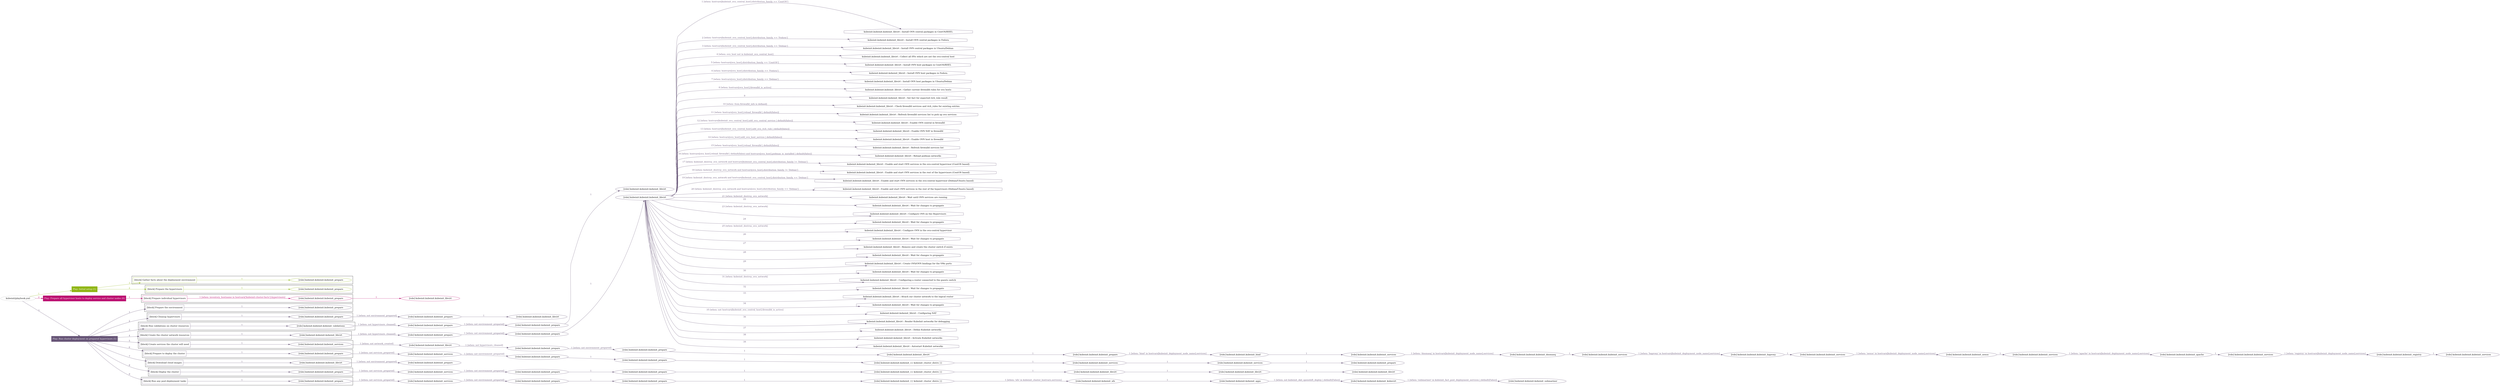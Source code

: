 digraph {
	graph [concentrate=true ordering=in rankdir=LR ratio=fill]
	edge [esep=5 sep=10]
	"kubeinit/playbook.yml" [id=root_node style=dotted]
	play_c2ce90dd [label="Play: Initial setup (1)" color="#90b616" fontcolor="#ffffff" id=play_c2ce90dd shape=box style=filled tooltip=localhost]
	"kubeinit/playbook.yml" -> play_c2ce90dd [label="1 " color="#90b616" fontcolor="#90b616" id=edge_434db3f8 labeltooltip="1 " tooltip="1 "]
	subgraph "kubeinit.kubeinit.kubeinit_prepare" {
		role_2d7d5cd6 [label="[role] kubeinit.kubeinit.kubeinit_prepare" color="#90b616" id=role_2d7d5cd6 tooltip="kubeinit.kubeinit.kubeinit_prepare"]
	}
	subgraph "kubeinit.kubeinit.kubeinit_prepare" {
		role_94e51730 [label="[role] kubeinit.kubeinit.kubeinit_prepare" color="#90b616" id=role_94e51730 tooltip="kubeinit.kubeinit.kubeinit_prepare"]
	}
	subgraph "Play: Initial setup (1)" {
		play_c2ce90dd -> block_8407b455 [label=1 color="#90b616" fontcolor="#90b616" id=edge_303d0f4b labeltooltip=1 tooltip=1]
		subgraph cluster_block_8407b455 {
			block_8407b455 [label="[block] Gather facts about the deployment environment" color="#90b616" id=block_8407b455 labeltooltip="Gather facts about the deployment environment" shape=box tooltip="Gather facts about the deployment environment"]
			block_8407b455 -> role_2d7d5cd6 [label="1 " color="#90b616" fontcolor="#90b616" id=edge_0b965e28 labeltooltip="1 " tooltip="1 "]
		}
		play_c2ce90dd -> block_674baf7f [label=2 color="#90b616" fontcolor="#90b616" id=edge_01f13fe2 labeltooltip=2 tooltip=2]
		subgraph cluster_block_674baf7f {
			block_674baf7f [label="[block] Prepare the hypervisors" color="#90b616" id=block_674baf7f labeltooltip="Prepare the hypervisors" shape=box tooltip="Prepare the hypervisors"]
			block_674baf7f -> role_94e51730 [label="1 " color="#90b616" fontcolor="#90b616" id=edge_5b956d2e labeltooltip="1 " tooltip="1 "]
		}
	}
	play_9c2a951c [label="Play: Prepare all hypervisor hosts to deploy service and cluster nodes (0)" color="#bc1071" fontcolor="#ffffff" id=play_9c2a951c shape=box style=filled tooltip="Play: Prepare all hypervisor hosts to deploy service and cluster nodes (0)"]
	"kubeinit/playbook.yml" -> play_9c2a951c [label="2 " color="#bc1071" fontcolor="#bc1071" id=edge_dd438a1d labeltooltip="2 " tooltip="2 "]
	subgraph "kubeinit.kubeinit.kubeinit_libvirt" {
		role_6135e128 [label="[role] kubeinit.kubeinit.kubeinit_libvirt" color="#bc1071" id=role_6135e128 tooltip="kubeinit.kubeinit.kubeinit_libvirt"]
	}
	subgraph "kubeinit.kubeinit.kubeinit_prepare" {
		role_42281036 [label="[role] kubeinit.kubeinit.kubeinit_prepare" color="#bc1071" id=role_42281036 tooltip="kubeinit.kubeinit.kubeinit_prepare"]
		role_42281036 -> role_6135e128 [label="1 " color="#bc1071" fontcolor="#bc1071" id=edge_61b5796d labeltooltip="1 " tooltip="1 "]
	}
	subgraph "Play: Prepare all hypervisor hosts to deploy service and cluster nodes (0)" {
		play_9c2a951c -> block_76886fe3 [label=1 color="#bc1071" fontcolor="#bc1071" id=edge_a81482c4 labeltooltip=1 tooltip=1]
		subgraph cluster_block_76886fe3 {
			block_76886fe3 [label="[block] Prepare individual hypervisors" color="#bc1071" id=block_76886fe3 labeltooltip="Prepare individual hypervisors" shape=box tooltip="Prepare individual hypervisors"]
			block_76886fe3 -> role_42281036 [label="1 [when: inventory_hostname in hostvars['kubeinit-cluster-facts'].hypervisors]" color="#bc1071" fontcolor="#bc1071" id=edge_709c22d6 labeltooltip="1 [when: inventory_hostname in hostvars['kubeinit-cluster-facts'].hypervisors]" tooltip="1 [when: inventory_hostname in hostvars['kubeinit-cluster-facts'].hypervisors]"]
		}
	}
	play_be26452b [label="Play: Run cluster deployment on prepared hypervisors (1)" color="#675577" fontcolor="#ffffff" id=play_be26452b shape=box style=filled tooltip=localhost]
	"kubeinit/playbook.yml" -> play_be26452b [label="3 " color="#675577" fontcolor="#675577" id=edge_0b35d5ff labeltooltip="3 " tooltip="3 "]
	subgraph "kubeinit.kubeinit.kubeinit_prepare" {
		role_3bcb1cc1 [label="[role] kubeinit.kubeinit.kubeinit_prepare" color="#675577" id=role_3bcb1cc1 tooltip="kubeinit.kubeinit.kubeinit_prepare"]
	}
	subgraph "kubeinit.kubeinit.kubeinit_libvirt" {
		role_170d327b [label="[role] kubeinit.kubeinit.kubeinit_libvirt" color="#675577" id=role_170d327b tooltip="kubeinit.kubeinit.kubeinit_libvirt"]
	}
	subgraph "kubeinit.kubeinit.kubeinit_prepare" {
		role_3c63d887 [label="[role] kubeinit.kubeinit.kubeinit_prepare" color="#675577" id=role_3c63d887 tooltip="kubeinit.kubeinit.kubeinit_prepare"]
		role_3c63d887 -> role_170d327b [label="1 " color="#675577" fontcolor="#675577" id=edge_fb678ba8 labeltooltip="1 " tooltip="1 "]
	}
	subgraph "kubeinit.kubeinit.kubeinit_prepare" {
		role_543e7119 [label="[role] kubeinit.kubeinit.kubeinit_prepare" color="#675577" id=role_543e7119 tooltip="kubeinit.kubeinit.kubeinit_prepare"]
		role_543e7119 -> role_3c63d887 [label="1 [when: not environment_prepared]" color="#675577" fontcolor="#675577" id=edge_f63fdfd6 labeltooltip="1 [when: not environment_prepared]" tooltip="1 [when: not environment_prepared]"]
	}
	subgraph "kubeinit.kubeinit.kubeinit_libvirt" {
		role_2a9d2ca2 [label="[role] kubeinit.kubeinit.kubeinit_libvirt" color="#675577" id=role_2a9d2ca2 tooltip="kubeinit.kubeinit.kubeinit_libvirt"]
	}
	subgraph "kubeinit.kubeinit.kubeinit_prepare" {
		role_1bdcdbe4 [label="[role] kubeinit.kubeinit.kubeinit_prepare" color="#675577" id=role_1bdcdbe4 tooltip="kubeinit.kubeinit.kubeinit_prepare"]
		role_1bdcdbe4 -> role_2a9d2ca2 [label="1 " color="#675577" fontcolor="#675577" id=edge_95a3dba6 labeltooltip="1 " tooltip="1 "]
	}
	subgraph "kubeinit.kubeinit.kubeinit_prepare" {
		role_02ee1a4e [label="[role] kubeinit.kubeinit.kubeinit_prepare" color="#675577" id=role_02ee1a4e tooltip="kubeinit.kubeinit.kubeinit_prepare"]
		role_02ee1a4e -> role_1bdcdbe4 [label="1 [when: not environment_prepared]" color="#675577" fontcolor="#675577" id=edge_b90d7903 labeltooltip="1 [when: not environment_prepared]" tooltip="1 [when: not environment_prepared]"]
	}
	subgraph "kubeinit.kubeinit.kubeinit_validations" {
		role_b15b2e6c [label="[role] kubeinit.kubeinit.kubeinit_validations" color="#675577" id=role_b15b2e6c tooltip="kubeinit.kubeinit.kubeinit_validations"]
		role_b15b2e6c -> role_02ee1a4e [label="1 [when: not hypervisors_cleaned]" color="#675577" fontcolor="#675577" id=edge_e9aed9a8 labeltooltip="1 [when: not hypervisors_cleaned]" tooltip="1 [when: not hypervisors_cleaned]"]
	}
	subgraph "kubeinit.kubeinit.kubeinit_libvirt" {
		role_da0dad6e [label="[role] kubeinit.kubeinit.kubeinit_libvirt" color="#675577" id=role_da0dad6e tooltip="kubeinit.kubeinit.kubeinit_libvirt"]
		task_8148b1ad [label="kubeinit.kubeinit.kubeinit_libvirt : Install OVN central packages in CentOS/RHEL" color="#675577" id=task_8148b1ad shape=octagon tooltip="kubeinit.kubeinit.kubeinit_libvirt : Install OVN central packages in CentOS/RHEL"]
		role_da0dad6e -> task_8148b1ad [label="1 [when: hostvars[kubeinit_ovn_central_host].distribution_family == 'CentOS']" color="#675577" fontcolor="#675577" id=edge_ac79a6a2 labeltooltip="1 [when: hostvars[kubeinit_ovn_central_host].distribution_family == 'CentOS']" tooltip="1 [when: hostvars[kubeinit_ovn_central_host].distribution_family == 'CentOS']"]
		task_351ca4ab [label="kubeinit.kubeinit.kubeinit_libvirt : Install OVN central packages in Fedora" color="#675577" id=task_351ca4ab shape=octagon tooltip="kubeinit.kubeinit.kubeinit_libvirt : Install OVN central packages in Fedora"]
		role_da0dad6e -> task_351ca4ab [label="2 [when: hostvars[kubeinit_ovn_central_host].distribution_family == 'Fedora']" color="#675577" fontcolor="#675577" id=edge_9425dcf4 labeltooltip="2 [when: hostvars[kubeinit_ovn_central_host].distribution_family == 'Fedora']" tooltip="2 [when: hostvars[kubeinit_ovn_central_host].distribution_family == 'Fedora']"]
		task_ac4cd220 [label="kubeinit.kubeinit.kubeinit_libvirt : Install OVN central packages in Ubuntu/Debian" color="#675577" id=task_ac4cd220 shape=octagon tooltip="kubeinit.kubeinit.kubeinit_libvirt : Install OVN central packages in Ubuntu/Debian"]
		role_da0dad6e -> task_ac4cd220 [label="3 [when: hostvars[kubeinit_ovn_central_host].distribution_family == 'Debian']" color="#675577" fontcolor="#675577" id=edge_10d4297e labeltooltip="3 [when: hostvars[kubeinit_ovn_central_host].distribution_family == 'Debian']" tooltip="3 [when: hostvars[kubeinit_ovn_central_host].distribution_family == 'Debian']"]
		task_5cedd407 [label="kubeinit.kubeinit.kubeinit_libvirt : Collect all HVs which are not the ovn-central host" color="#675577" id=task_5cedd407 shape=octagon tooltip="kubeinit.kubeinit.kubeinit_libvirt : Collect all HVs which are not the ovn-central host"]
		role_da0dad6e -> task_5cedd407 [label="4 [when: ovn_host not in kubeinit_ovn_central_host]" color="#675577" fontcolor="#675577" id=edge_030e470f labeltooltip="4 [when: ovn_host not in kubeinit_ovn_central_host]" tooltip="4 [when: ovn_host not in kubeinit_ovn_central_host]"]
		task_d19a7a10 [label="kubeinit.kubeinit.kubeinit_libvirt : Install OVN host packages in CentOS/RHEL" color="#675577" id=task_d19a7a10 shape=octagon tooltip="kubeinit.kubeinit.kubeinit_libvirt : Install OVN host packages in CentOS/RHEL"]
		role_da0dad6e -> task_d19a7a10 [label="5 [when: hostvars[ovn_host].distribution_family == 'CentOS']" color="#675577" fontcolor="#675577" id=edge_2348092f labeltooltip="5 [when: hostvars[ovn_host].distribution_family == 'CentOS']" tooltip="5 [when: hostvars[ovn_host].distribution_family == 'CentOS']"]
		task_57339d9b [label="kubeinit.kubeinit.kubeinit_libvirt : Install OVN host packages in Fedora" color="#675577" id=task_57339d9b shape=octagon tooltip="kubeinit.kubeinit.kubeinit_libvirt : Install OVN host packages in Fedora"]
		role_da0dad6e -> task_57339d9b [label="6 [when: hostvars[ovn_host].distribution_family == 'Fedora']" color="#675577" fontcolor="#675577" id=edge_56b13732 labeltooltip="6 [when: hostvars[ovn_host].distribution_family == 'Fedora']" tooltip="6 [when: hostvars[ovn_host].distribution_family == 'Fedora']"]
		task_9c6b4af3 [label="kubeinit.kubeinit.kubeinit_libvirt : Install OVN host packages in Ubuntu/Debian" color="#675577" id=task_9c6b4af3 shape=octagon tooltip="kubeinit.kubeinit.kubeinit_libvirt : Install OVN host packages in Ubuntu/Debian"]
		role_da0dad6e -> task_9c6b4af3 [label="7 [when: hostvars[ovn_host].distribution_family == 'Debian']" color="#675577" fontcolor="#675577" id=edge_ab67ba22 labeltooltip="7 [when: hostvars[ovn_host].distribution_family == 'Debian']" tooltip="7 [when: hostvars[ovn_host].distribution_family == 'Debian']"]
		task_63ad99a0 [label="kubeinit.kubeinit.kubeinit_libvirt : Gather current firewalld rules for ovn hosts" color="#675577" id=task_63ad99a0 shape=octagon tooltip="kubeinit.kubeinit.kubeinit_libvirt : Gather current firewalld rules for ovn hosts"]
		role_da0dad6e -> task_63ad99a0 [label="8 [when: hostvars[ovn_host].firewalld_is_active]" color="#675577" fontcolor="#675577" id=edge_fcedca6b labeltooltip="8 [when: hostvars[ovn_host].firewalld_is_active]" tooltip="8 [when: hostvars[ovn_host].firewalld_is_active]"]
		task_5392ecd3 [label="kubeinit.kubeinit.kubeinit_libvirt : Set fact for expected rich_rule result" color="#675577" id=task_5392ecd3 shape=octagon tooltip="kubeinit.kubeinit.kubeinit_libvirt : Set fact for expected rich_rule result"]
		role_da0dad6e -> task_5392ecd3 [label="9 " color="#675577" fontcolor="#675577" id=edge_b868c51e labeltooltip="9 " tooltip="9 "]
		task_fdf958f4 [label="kubeinit.kubeinit.kubeinit_libvirt : Check firewalld services and rich_rules for existing entries" color="#675577" id=task_fdf958f4 shape=octagon tooltip="kubeinit.kubeinit.kubeinit_libvirt : Check firewalld services and rich_rules for existing entries"]
		role_da0dad6e -> task_fdf958f4 [label="10 [when: item.firewalld_info is defined]" color="#675577" fontcolor="#675577" id=edge_c4013428 labeltooltip="10 [when: item.firewalld_info is defined]" tooltip="10 [when: item.firewalld_info is defined]"]
		task_d1a1d7fa [label="kubeinit.kubeinit.kubeinit_libvirt : Refresh firewalld services list to pick up ovn services" color="#675577" id=task_d1a1d7fa shape=octagon tooltip="kubeinit.kubeinit.kubeinit_libvirt : Refresh firewalld services list to pick up ovn services"]
		role_da0dad6e -> task_d1a1d7fa [label="11 [when: hostvars[ovn_host].reload_firewalld | default(false)]" color="#675577" fontcolor="#675577" id=edge_23ef0010 labeltooltip="11 [when: hostvars[ovn_host].reload_firewalld | default(false)]" tooltip="11 [when: hostvars[ovn_host].reload_firewalld | default(false)]"]
		task_fb102de3 [label="kubeinit.kubeinit.kubeinit_libvirt : Enable OVN central in firewalld" color="#675577" id=task_fb102de3 shape=octagon tooltip="kubeinit.kubeinit.kubeinit_libvirt : Enable OVN central in firewalld"]
		role_da0dad6e -> task_fb102de3 [label="12 [when: hostvars[kubeinit_ovn_central_host].add_ovn_central_service | default(false)]" color="#675577" fontcolor="#675577" id=edge_88207964 labeltooltip="12 [when: hostvars[kubeinit_ovn_central_host].add_ovn_central_service | default(false)]" tooltip="12 [when: hostvars[kubeinit_ovn_central_host].add_ovn_central_service | default(false)]"]
		task_5fcbbe59 [label="kubeinit.kubeinit.kubeinit_libvirt : Enable OVN NAT in firewalld" color="#675577" id=task_5fcbbe59 shape=octagon tooltip="kubeinit.kubeinit.kubeinit_libvirt : Enable OVN NAT in firewalld"]
		role_da0dad6e -> task_5fcbbe59 [label="13 [when: hostvars[kubeinit_ovn_central_host].add_ovn_rich_rule | default(false)]" color="#675577" fontcolor="#675577" id=edge_430d3650 labeltooltip="13 [when: hostvars[kubeinit_ovn_central_host].add_ovn_rich_rule | default(false)]" tooltip="13 [when: hostvars[kubeinit_ovn_central_host].add_ovn_rich_rule | default(false)]"]
		task_effd308e [label="kubeinit.kubeinit.kubeinit_libvirt : Enable OVN host in firewalld" color="#675577" id=task_effd308e shape=octagon tooltip="kubeinit.kubeinit.kubeinit_libvirt : Enable OVN host in firewalld"]
		role_da0dad6e -> task_effd308e [label="14 [when: hostvars[ovn_host].add_ovn_host_service | default(false)]" color="#675577" fontcolor="#675577" id=edge_ce0112e8 labeltooltip="14 [when: hostvars[ovn_host].add_ovn_host_service | default(false)]" tooltip="14 [when: hostvars[ovn_host].add_ovn_host_service | default(false)]"]
		task_8e00e056 [label="kubeinit.kubeinit.kubeinit_libvirt : Refresh firewalld services list" color="#675577" id=task_8e00e056 shape=octagon tooltip="kubeinit.kubeinit.kubeinit_libvirt : Refresh firewalld services list"]
		role_da0dad6e -> task_8e00e056 [label="15 [when: hostvars[ovn_host].reload_firewalld | default(false)]" color="#675577" fontcolor="#675577" id=edge_1f913823 labeltooltip="15 [when: hostvars[ovn_host].reload_firewalld | default(false)]" tooltip="15 [when: hostvars[ovn_host].reload_firewalld | default(false)]"]
		task_8e7d59f8 [label="kubeinit.kubeinit.kubeinit_libvirt : Reload podman networks" color="#675577" id=task_8e7d59f8 shape=octagon tooltip="kubeinit.kubeinit.kubeinit_libvirt : Reload podman networks"]
		role_da0dad6e -> task_8e7d59f8 [label="16 [when: hostvars[ovn_host].reload_firewalld | default(false) and hostvars[ovn_host].podman_is_installed | default(false)]" color="#675577" fontcolor="#675577" id=edge_1971ab57 labeltooltip="16 [when: hostvars[ovn_host].reload_firewalld | default(false) and hostvars[ovn_host].podman_is_installed | default(false)]" tooltip="16 [when: hostvars[ovn_host].reload_firewalld | default(false) and hostvars[ovn_host].podman_is_installed | default(false)]"]
		task_398a42f3 [label="kubeinit.kubeinit.kubeinit_libvirt : Enable and start OVN services in the ovn-central hypervisor (CentOS based)" color="#675577" id=task_398a42f3 shape=octagon tooltip="kubeinit.kubeinit.kubeinit_libvirt : Enable and start OVN services in the ovn-central hypervisor (CentOS based)"]
		role_da0dad6e -> task_398a42f3 [label="17 [when: kubeinit_destroy_ovn_network and hostvars[kubeinit_ovn_central_host].distribution_family != 'Debian']" color="#675577" fontcolor="#675577" id=edge_3e18759c labeltooltip="17 [when: kubeinit_destroy_ovn_network and hostvars[kubeinit_ovn_central_host].distribution_family != 'Debian']" tooltip="17 [when: kubeinit_destroy_ovn_network and hostvars[kubeinit_ovn_central_host].distribution_family != 'Debian']"]
		task_7846c5d5 [label="kubeinit.kubeinit.kubeinit_libvirt : Enable and start OVN services in the rest of the hypervisors (CentOS based)" color="#675577" id=task_7846c5d5 shape=octagon tooltip="kubeinit.kubeinit.kubeinit_libvirt : Enable and start OVN services in the rest of the hypervisors (CentOS based)"]
		role_da0dad6e -> task_7846c5d5 [label="18 [when: kubeinit_destroy_ovn_network and hostvars[ovn_host].distribution_family != 'Debian']" color="#675577" fontcolor="#675577" id=edge_075fd1f4 labeltooltip="18 [when: kubeinit_destroy_ovn_network and hostvars[ovn_host].distribution_family != 'Debian']" tooltip="18 [when: kubeinit_destroy_ovn_network and hostvars[ovn_host].distribution_family != 'Debian']"]
		task_bc2740d4 [label="kubeinit.kubeinit.kubeinit_libvirt : Enable and start OVN services in the ovn-central hypervisor (Debian/Ubuntu based)" color="#675577" id=task_bc2740d4 shape=octagon tooltip="kubeinit.kubeinit.kubeinit_libvirt : Enable and start OVN services in the ovn-central hypervisor (Debian/Ubuntu based)"]
		role_da0dad6e -> task_bc2740d4 [label="19 [when: kubeinit_destroy_ovn_network and hostvars[kubeinit_ovn_central_host].distribution_family == 'Debian']" color="#675577" fontcolor="#675577" id=edge_b9f9d1d9 labeltooltip="19 [when: kubeinit_destroy_ovn_network and hostvars[kubeinit_ovn_central_host].distribution_family == 'Debian']" tooltip="19 [when: kubeinit_destroy_ovn_network and hostvars[kubeinit_ovn_central_host].distribution_family == 'Debian']"]
		task_1b237a1b [label="kubeinit.kubeinit.kubeinit_libvirt : Enable and start OVN services in the rest of the hypervisors (Debian/Ubuntu based)" color="#675577" id=task_1b237a1b shape=octagon tooltip="kubeinit.kubeinit.kubeinit_libvirt : Enable and start OVN services in the rest of the hypervisors (Debian/Ubuntu based)"]
		role_da0dad6e -> task_1b237a1b [label="20 [when: kubeinit_destroy_ovn_network and hostvars[ovn_host].distribution_family == 'Debian']" color="#675577" fontcolor="#675577" id=edge_bc5da6c3 labeltooltip="20 [when: kubeinit_destroy_ovn_network and hostvars[ovn_host].distribution_family == 'Debian']" tooltip="20 [when: kubeinit_destroy_ovn_network and hostvars[ovn_host].distribution_family == 'Debian']"]
		task_8aee8da5 [label="kubeinit.kubeinit.kubeinit_libvirt : Wait until OVN services are running" color="#675577" id=task_8aee8da5 shape=octagon tooltip="kubeinit.kubeinit.kubeinit_libvirt : Wait until OVN services are running"]
		role_da0dad6e -> task_8aee8da5 [label="21 [when: kubeinit_destroy_ovn_network]" color="#675577" fontcolor="#675577" id=edge_6d373d57 labeltooltip="21 [when: kubeinit_destroy_ovn_network]" tooltip="21 [when: kubeinit_destroy_ovn_network]"]
		task_1de85401 [label="kubeinit.kubeinit.kubeinit_libvirt : Wait for changes to propagate" color="#675577" id=task_1de85401 shape=octagon tooltip="kubeinit.kubeinit.kubeinit_libvirt : Wait for changes to propagate"]
		role_da0dad6e -> task_1de85401 [label="22 " color="#675577" fontcolor="#675577" id=edge_9a1f3e1e labeltooltip="22 " tooltip="22 "]
		task_01c15f2c [label="kubeinit.kubeinit.kubeinit_libvirt : Configure OVS on the Hypervisors" color="#675577" id=task_01c15f2c shape=octagon tooltip="kubeinit.kubeinit.kubeinit_libvirt : Configure OVS on the Hypervisors"]
		role_da0dad6e -> task_01c15f2c [label="23 [when: kubeinit_destroy_ovn_network]" color="#675577" fontcolor="#675577" id=edge_5b67a597 labeltooltip="23 [when: kubeinit_destroy_ovn_network]" tooltip="23 [when: kubeinit_destroy_ovn_network]"]
		task_f2e0ee95 [label="kubeinit.kubeinit.kubeinit_libvirt : Wait for changes to propagate" color="#675577" id=task_f2e0ee95 shape=octagon tooltip="kubeinit.kubeinit.kubeinit_libvirt : Wait for changes to propagate"]
		role_da0dad6e -> task_f2e0ee95 [label="24 " color="#675577" fontcolor="#675577" id=edge_e54a68ce labeltooltip="24 " tooltip="24 "]
		task_7d7d1247 [label="kubeinit.kubeinit.kubeinit_libvirt : Configure OVN in the ovn-central hypervisor" color="#675577" id=task_7d7d1247 shape=octagon tooltip="kubeinit.kubeinit.kubeinit_libvirt : Configure OVN in the ovn-central hypervisor"]
		role_da0dad6e -> task_7d7d1247 [label="25 [when: kubeinit_destroy_ovn_network]" color="#675577" fontcolor="#675577" id=edge_539c1ec3 labeltooltip="25 [when: kubeinit_destroy_ovn_network]" tooltip="25 [when: kubeinit_destroy_ovn_network]"]
		task_c059e98f [label="kubeinit.kubeinit.kubeinit_libvirt : Wait for changes to propagate" color="#675577" id=task_c059e98f shape=octagon tooltip="kubeinit.kubeinit.kubeinit_libvirt : Wait for changes to propagate"]
		role_da0dad6e -> task_c059e98f [label="26 " color="#675577" fontcolor="#675577" id=edge_6fcc3374 labeltooltip="26 " tooltip="26 "]
		task_cd8efd2a [label="kubeinit.kubeinit.kubeinit_libvirt : Remove and create the cluster switch if exists" color="#675577" id=task_cd8efd2a shape=octagon tooltip="kubeinit.kubeinit.kubeinit_libvirt : Remove and create the cluster switch if exists"]
		role_da0dad6e -> task_cd8efd2a [label="27 " color="#675577" fontcolor="#675577" id=edge_f1a912a4 labeltooltip="27 " tooltip="27 "]
		task_bca4870a [label="kubeinit.kubeinit.kubeinit_libvirt : Wait for changes to propagate" color="#675577" id=task_bca4870a shape=octagon tooltip="kubeinit.kubeinit.kubeinit_libvirt : Wait for changes to propagate"]
		role_da0dad6e -> task_bca4870a [label="28 " color="#675577" fontcolor="#675577" id=edge_e3642130 labeltooltip="28 " tooltip="28 "]
		task_b78d202d [label="kubeinit.kubeinit.kubeinit_libvirt : Create OVS/OVN bindings for the VMs ports" color="#675577" id=task_b78d202d shape=octagon tooltip="kubeinit.kubeinit.kubeinit_libvirt : Create OVS/OVN bindings for the VMs ports"]
		role_da0dad6e -> task_b78d202d [label="29 " color="#675577" fontcolor="#675577" id=edge_f02d7c44 labeltooltip="29 " tooltip="29 "]
		task_606c8aee [label="kubeinit.kubeinit.kubeinit_libvirt : Wait for changes to propagate" color="#675577" id=task_606c8aee shape=octagon tooltip="kubeinit.kubeinit.kubeinit_libvirt : Wait for changes to propagate"]
		role_da0dad6e -> task_606c8aee [label="30 " color="#675577" fontcolor="#675577" id=edge_400506ef labeltooltip="30 " tooltip="30 "]
		task_2b7e2bb3 [label="kubeinit.kubeinit.kubeinit_libvirt : Configuring a router connected to the guests switch" color="#675577" id=task_2b7e2bb3 shape=octagon tooltip="kubeinit.kubeinit.kubeinit_libvirt : Configuring a router connected to the guests switch"]
		role_da0dad6e -> task_2b7e2bb3 [label="31 [when: kubeinit_destroy_ovn_network]" color="#675577" fontcolor="#675577" id=edge_27ff6070 labeltooltip="31 [when: kubeinit_destroy_ovn_network]" tooltip="31 [when: kubeinit_destroy_ovn_network]"]
		task_e8abdb82 [label="kubeinit.kubeinit.kubeinit_libvirt : Wait for changes to propagate" color="#675577" id=task_e8abdb82 shape=octagon tooltip="kubeinit.kubeinit.kubeinit_libvirt : Wait for changes to propagate"]
		role_da0dad6e -> task_e8abdb82 [label="32 " color="#675577" fontcolor="#675577" id=edge_97b54e32 labeltooltip="32 " tooltip="32 "]
		task_be0e0742 [label="kubeinit.kubeinit.kubeinit_libvirt : Attach our cluster network to the logical router" color="#675577" id=task_be0e0742 shape=octagon tooltip="kubeinit.kubeinit.kubeinit_libvirt : Attach our cluster network to the logical router"]
		role_da0dad6e -> task_be0e0742 [label="33 " color="#675577" fontcolor="#675577" id=edge_f3098361 labeltooltip="33 " tooltip="33 "]
		task_226cbb69 [label="kubeinit.kubeinit.kubeinit_libvirt : Wait for changes to propagate" color="#675577" id=task_226cbb69 shape=octagon tooltip="kubeinit.kubeinit.kubeinit_libvirt : Wait for changes to propagate"]
		role_da0dad6e -> task_226cbb69 [label="34 " color="#675577" fontcolor="#675577" id=edge_9df3cc58 labeltooltip="34 " tooltip="34 "]
		task_260eb4e3 [label="kubeinit.kubeinit.kubeinit_libvirt : Configuring NAT" color="#675577" id=task_260eb4e3 shape=octagon tooltip="kubeinit.kubeinit.kubeinit_libvirt : Configuring NAT"]
		role_da0dad6e -> task_260eb4e3 [label="35 [when: not hostvars[kubeinit_ovn_central_host].firewalld_is_active]" color="#675577" fontcolor="#675577" id=edge_8785d47c labeltooltip="35 [when: not hostvars[kubeinit_ovn_central_host].firewalld_is_active]" tooltip="35 [when: not hostvars[kubeinit_ovn_central_host].firewalld_is_active]"]
		task_a9afa02c [label="kubeinit.kubeinit.kubeinit_libvirt : Render KubeInit networks for debugging" color="#675577" id=task_a9afa02c shape=octagon tooltip="kubeinit.kubeinit.kubeinit_libvirt : Render KubeInit networks for debugging"]
		role_da0dad6e -> task_a9afa02c [label="36 " color="#675577" fontcolor="#675577" id=edge_ca5d3f20 labeltooltip="36 " tooltip="36 "]
		task_dd08cecc [label="kubeinit.kubeinit.kubeinit_libvirt : Define KubeInit networks" color="#675577" id=task_dd08cecc shape=octagon tooltip="kubeinit.kubeinit.kubeinit_libvirt : Define KubeInit networks"]
		role_da0dad6e -> task_dd08cecc [label="37 " color="#675577" fontcolor="#675577" id=edge_085e0ca9 labeltooltip="37 " tooltip="37 "]
		task_24a9020b [label="kubeinit.kubeinit.kubeinit_libvirt : Activate KubeInit networks" color="#675577" id=task_24a9020b shape=octagon tooltip="kubeinit.kubeinit.kubeinit_libvirt : Activate KubeInit networks"]
		role_da0dad6e -> task_24a9020b [label="38 " color="#675577" fontcolor="#675577" id=edge_b313a8a3 labeltooltip="38 " tooltip="38 "]
		task_da0201c6 [label="kubeinit.kubeinit.kubeinit_libvirt : Autostart KubeInit networks" color="#675577" id=task_da0201c6 shape=octagon tooltip="kubeinit.kubeinit.kubeinit_libvirt : Autostart KubeInit networks"]
		role_da0dad6e -> task_da0201c6 [label="39 " color="#675577" fontcolor="#675577" id=edge_ae142d63 labeltooltip="39 " tooltip="39 "]
	}
	subgraph "kubeinit.kubeinit.kubeinit_prepare" {
		role_8a419e43 [label="[role] kubeinit.kubeinit.kubeinit_prepare" color="#675577" id=role_8a419e43 tooltip="kubeinit.kubeinit.kubeinit_prepare"]
		role_8a419e43 -> role_da0dad6e [label="1 " color="#675577" fontcolor="#675577" id=edge_a049aff4 labeltooltip="1 " tooltip="1 "]
	}
	subgraph "kubeinit.kubeinit.kubeinit_prepare" {
		role_fd72587e [label="[role] kubeinit.kubeinit.kubeinit_prepare" color="#675577" id=role_fd72587e tooltip="kubeinit.kubeinit.kubeinit_prepare"]
		role_fd72587e -> role_8a419e43 [label="1 [when: not environment_prepared]" color="#675577" fontcolor="#675577" id=edge_79f09df3 labeltooltip="1 [when: not environment_prepared]" tooltip="1 [when: not environment_prepared]"]
	}
	subgraph "kubeinit.kubeinit.kubeinit_libvirt" {
		role_f14d5599 [label="[role] kubeinit.kubeinit.kubeinit_libvirt" color="#675577" id=role_f14d5599 tooltip="kubeinit.kubeinit.kubeinit_libvirt"]
		role_f14d5599 -> role_fd72587e [label="1 [when: not hypervisors_cleaned]" color="#675577" fontcolor="#675577" id=edge_6e542fcf labeltooltip="1 [when: not hypervisors_cleaned]" tooltip="1 [when: not hypervisors_cleaned]"]
	}
	subgraph "kubeinit.kubeinit.kubeinit_services" {
		role_f2ba5b45 [label="[role] kubeinit.kubeinit.kubeinit_services" color="#675577" id=role_f2ba5b45 tooltip="kubeinit.kubeinit.kubeinit_services"]
	}
	subgraph "kubeinit.kubeinit.kubeinit_registry" {
		role_9d8132c6 [label="[role] kubeinit.kubeinit.kubeinit_registry" color="#675577" id=role_9d8132c6 tooltip="kubeinit.kubeinit.kubeinit_registry"]
		role_9d8132c6 -> role_f2ba5b45 [label="1 " color="#675577" fontcolor="#675577" id=edge_aa5862eb labeltooltip="1 " tooltip="1 "]
	}
	subgraph "kubeinit.kubeinit.kubeinit_services" {
		role_a4df05e7 [label="[role] kubeinit.kubeinit.kubeinit_services" color="#675577" id=role_a4df05e7 tooltip="kubeinit.kubeinit.kubeinit_services"]
		role_a4df05e7 -> role_9d8132c6 [label="1 [when: 'registry' in hostvars[kubeinit_deployment_node_name].services]" color="#675577" fontcolor="#675577" id=edge_4c8c6058 labeltooltip="1 [when: 'registry' in hostvars[kubeinit_deployment_node_name].services]" tooltip="1 [when: 'registry' in hostvars[kubeinit_deployment_node_name].services]"]
	}
	subgraph "kubeinit.kubeinit.kubeinit_apache" {
		role_6fa43fe8 [label="[role] kubeinit.kubeinit.kubeinit_apache" color="#675577" id=role_6fa43fe8 tooltip="kubeinit.kubeinit.kubeinit_apache"]
		role_6fa43fe8 -> role_a4df05e7 [label="1 " color="#675577" fontcolor="#675577" id=edge_72db6973 labeltooltip="1 " tooltip="1 "]
	}
	subgraph "kubeinit.kubeinit.kubeinit_services" {
		role_9851950f [label="[role] kubeinit.kubeinit.kubeinit_services" color="#675577" id=role_9851950f tooltip="kubeinit.kubeinit.kubeinit_services"]
		role_9851950f -> role_6fa43fe8 [label="1 [when: 'apache' in hostvars[kubeinit_deployment_node_name].services]" color="#675577" fontcolor="#675577" id=edge_dbb2cda1 labeltooltip="1 [when: 'apache' in hostvars[kubeinit_deployment_node_name].services]" tooltip="1 [when: 'apache' in hostvars[kubeinit_deployment_node_name].services]"]
	}
	subgraph "kubeinit.kubeinit.kubeinit_nexus" {
		role_90a05583 [label="[role] kubeinit.kubeinit.kubeinit_nexus" color="#675577" id=role_90a05583 tooltip="kubeinit.kubeinit.kubeinit_nexus"]
		role_90a05583 -> role_9851950f [label="1 " color="#675577" fontcolor="#675577" id=edge_2230f386 labeltooltip="1 " tooltip="1 "]
	}
	subgraph "kubeinit.kubeinit.kubeinit_services" {
		role_2e93f8c8 [label="[role] kubeinit.kubeinit.kubeinit_services" color="#675577" id=role_2e93f8c8 tooltip="kubeinit.kubeinit.kubeinit_services"]
		role_2e93f8c8 -> role_90a05583 [label="1 [when: 'nexus' in hostvars[kubeinit_deployment_node_name].services]" color="#675577" fontcolor="#675577" id=edge_67fa4c4c labeltooltip="1 [when: 'nexus' in hostvars[kubeinit_deployment_node_name].services]" tooltip="1 [when: 'nexus' in hostvars[kubeinit_deployment_node_name].services]"]
	}
	subgraph "kubeinit.kubeinit.kubeinit_haproxy" {
		role_4c52689f [label="[role] kubeinit.kubeinit.kubeinit_haproxy" color="#675577" id=role_4c52689f tooltip="kubeinit.kubeinit.kubeinit_haproxy"]
		role_4c52689f -> role_2e93f8c8 [label="1 " color="#675577" fontcolor="#675577" id=edge_1f4731a6 labeltooltip="1 " tooltip="1 "]
	}
	subgraph "kubeinit.kubeinit.kubeinit_services" {
		role_2b29ad1d [label="[role] kubeinit.kubeinit.kubeinit_services" color="#675577" id=role_2b29ad1d tooltip="kubeinit.kubeinit.kubeinit_services"]
		role_2b29ad1d -> role_4c52689f [label="1 [when: 'haproxy' in hostvars[kubeinit_deployment_node_name].services]" color="#675577" fontcolor="#675577" id=edge_883835de labeltooltip="1 [when: 'haproxy' in hostvars[kubeinit_deployment_node_name].services]" tooltip="1 [when: 'haproxy' in hostvars[kubeinit_deployment_node_name].services]"]
	}
	subgraph "kubeinit.kubeinit.kubeinit_dnsmasq" {
		role_092b70d7 [label="[role] kubeinit.kubeinit.kubeinit_dnsmasq" color="#675577" id=role_092b70d7 tooltip="kubeinit.kubeinit.kubeinit_dnsmasq"]
		role_092b70d7 -> role_2b29ad1d [label="1 " color="#675577" fontcolor="#675577" id=edge_0b86ce92 labeltooltip="1 " tooltip="1 "]
	}
	subgraph "kubeinit.kubeinit.kubeinit_services" {
		role_b44f6f7c [label="[role] kubeinit.kubeinit.kubeinit_services" color="#675577" id=role_b44f6f7c tooltip="kubeinit.kubeinit.kubeinit_services"]
		role_b44f6f7c -> role_092b70d7 [label="1 [when: 'dnsmasq' in hostvars[kubeinit_deployment_node_name].services]" color="#675577" fontcolor="#675577" id=edge_e1a7bb14 labeltooltip="1 [when: 'dnsmasq' in hostvars[kubeinit_deployment_node_name].services]" tooltip="1 [when: 'dnsmasq' in hostvars[kubeinit_deployment_node_name].services]"]
	}
	subgraph "kubeinit.kubeinit.kubeinit_bind" {
		role_c5c1ee11 [label="[role] kubeinit.kubeinit.kubeinit_bind" color="#675577" id=role_c5c1ee11 tooltip="kubeinit.kubeinit.kubeinit_bind"]
		role_c5c1ee11 -> role_b44f6f7c [label="1 " color="#675577" fontcolor="#675577" id=edge_ca00642d labeltooltip="1 " tooltip="1 "]
	}
	subgraph "kubeinit.kubeinit.kubeinit_prepare" {
		role_de251bb4 [label="[role] kubeinit.kubeinit.kubeinit_prepare" color="#675577" id=role_de251bb4 tooltip="kubeinit.kubeinit.kubeinit_prepare"]
		role_de251bb4 -> role_c5c1ee11 [label="1 [when: 'bind' in hostvars[kubeinit_deployment_node_name].services]" color="#675577" fontcolor="#675577" id=edge_6741c8be labeltooltip="1 [when: 'bind' in hostvars[kubeinit_deployment_node_name].services]" tooltip="1 [when: 'bind' in hostvars[kubeinit_deployment_node_name].services]"]
	}
	subgraph "kubeinit.kubeinit.kubeinit_libvirt" {
		role_a666f6e0 [label="[role] kubeinit.kubeinit.kubeinit_libvirt" color="#675577" id=role_a666f6e0 tooltip="kubeinit.kubeinit.kubeinit_libvirt"]
		role_a666f6e0 -> role_de251bb4 [label="1 " color="#675577" fontcolor="#675577" id=edge_f678897a labeltooltip="1 " tooltip="1 "]
	}
	subgraph "kubeinit.kubeinit.kubeinit_prepare" {
		role_45114cca [label="[role] kubeinit.kubeinit.kubeinit_prepare" color="#675577" id=role_45114cca tooltip="kubeinit.kubeinit.kubeinit_prepare"]
		role_45114cca -> role_a666f6e0 [label="1 " color="#675577" fontcolor="#675577" id=edge_d4f223c9 labeltooltip="1 " tooltip="1 "]
	}
	subgraph "kubeinit.kubeinit.kubeinit_prepare" {
		role_e3831e88 [label="[role] kubeinit.kubeinit.kubeinit_prepare" color="#675577" id=role_e3831e88 tooltip="kubeinit.kubeinit.kubeinit_prepare"]
		role_e3831e88 -> role_45114cca [label="1 [when: not environment_prepared]" color="#675577" fontcolor="#675577" id=edge_b8308f7c labeltooltip="1 [when: not environment_prepared]" tooltip="1 [when: not environment_prepared]"]
	}
	subgraph "kubeinit.kubeinit.kubeinit_libvirt" {
		role_9fb49996 [label="[role] kubeinit.kubeinit.kubeinit_libvirt" color="#675577" id=role_9fb49996 tooltip="kubeinit.kubeinit.kubeinit_libvirt"]
		role_9fb49996 -> role_e3831e88 [label="1 [when: not hypervisors_cleaned]" color="#675577" fontcolor="#675577" id=edge_96f2553f labeltooltip="1 [when: not hypervisors_cleaned]" tooltip="1 [when: not hypervisors_cleaned]"]
	}
	subgraph "kubeinit.kubeinit.kubeinit_services" {
		role_dd4c1276 [label="[role] kubeinit.kubeinit.kubeinit_services" color="#675577" id=role_dd4c1276 tooltip="kubeinit.kubeinit.kubeinit_services"]
		role_dd4c1276 -> role_9fb49996 [label="1 [when: not network_created]" color="#675577" fontcolor="#675577" id=edge_84f6ebd9 labeltooltip="1 [when: not network_created]" tooltip="1 [when: not network_created]"]
	}
	subgraph "kubeinit.kubeinit.kubeinit_prepare" {
		role_5be78645 [label="[role] kubeinit.kubeinit.kubeinit_prepare" color="#675577" id=role_5be78645 tooltip="kubeinit.kubeinit.kubeinit_prepare"]
	}
	subgraph "kubeinit.kubeinit.kubeinit_services" {
		role_2967ead7 [label="[role] kubeinit.kubeinit.kubeinit_services" color="#675577" id=role_2967ead7 tooltip="kubeinit.kubeinit.kubeinit_services"]
		role_2967ead7 -> role_5be78645 [label="1 " color="#675577" fontcolor="#675577" id=edge_cb0ab376 labeltooltip="1 " tooltip="1 "]
	}
	subgraph "kubeinit.kubeinit.kubeinit_services" {
		role_d098aba1 [label="[role] kubeinit.kubeinit.kubeinit_services" color="#675577" id=role_d098aba1 tooltip="kubeinit.kubeinit.kubeinit_services"]
		role_d098aba1 -> role_2967ead7 [label="1 " color="#675577" fontcolor="#675577" id=edge_dab0ff94 labeltooltip="1 " tooltip="1 "]
	}
	subgraph "kubeinit.kubeinit.kubeinit_{{ kubeinit_cluster_distro }}" {
		role_5b87c1c8 [label="[role] kubeinit.kubeinit.kubeinit_{{ kubeinit_cluster_distro }}" color="#675577" id=role_5b87c1c8 tooltip="kubeinit.kubeinit.kubeinit_{{ kubeinit_cluster_distro }}"]
		role_5b87c1c8 -> role_d098aba1 [label="1 " color="#675577" fontcolor="#675577" id=edge_d10285ee labeltooltip="1 " tooltip="1 "]
	}
	subgraph "kubeinit.kubeinit.kubeinit_prepare" {
		role_89def4e0 [label="[role] kubeinit.kubeinit.kubeinit_prepare" color="#675577" id=role_89def4e0 tooltip="kubeinit.kubeinit.kubeinit_prepare"]
		role_89def4e0 -> role_5b87c1c8 [label="1 " color="#675577" fontcolor="#675577" id=edge_ba796422 labeltooltip="1 " tooltip="1 "]
	}
	subgraph "kubeinit.kubeinit.kubeinit_prepare" {
		role_2484fba6 [label="[role] kubeinit.kubeinit.kubeinit_prepare" color="#675577" id=role_2484fba6 tooltip="kubeinit.kubeinit.kubeinit_prepare"]
		role_2484fba6 -> role_89def4e0 [label="1 " color="#675577" fontcolor="#675577" id=edge_bbc27421 labeltooltip="1 " tooltip="1 "]
	}
	subgraph "kubeinit.kubeinit.kubeinit_services" {
		role_605810dc [label="[role] kubeinit.kubeinit.kubeinit_services" color="#675577" id=role_605810dc tooltip="kubeinit.kubeinit.kubeinit_services"]
		role_605810dc -> role_2484fba6 [label="1 [when: not environment_prepared]" color="#675577" fontcolor="#675577" id=edge_1ca6a3c9 labeltooltip="1 [when: not environment_prepared]" tooltip="1 [when: not environment_prepared]"]
	}
	subgraph "kubeinit.kubeinit.kubeinit_prepare" {
		role_825ef1c9 [label="[role] kubeinit.kubeinit.kubeinit_prepare" color="#675577" id=role_825ef1c9 tooltip="kubeinit.kubeinit.kubeinit_prepare"]
		role_825ef1c9 -> role_605810dc [label="1 [when: not services_prepared]" color="#675577" fontcolor="#675577" id=edge_66a35bab labeltooltip="1 [when: not services_prepared]" tooltip="1 [when: not services_prepared]"]
	}
	subgraph "kubeinit.kubeinit.kubeinit_prepare" {
		role_49767440 [label="[role] kubeinit.kubeinit.kubeinit_prepare" color="#675577" id=role_49767440 tooltip="kubeinit.kubeinit.kubeinit_prepare"]
	}
	subgraph "kubeinit.kubeinit.kubeinit_libvirt" {
		role_67e3b726 [label="[role] kubeinit.kubeinit.kubeinit_libvirt" color="#675577" id=role_67e3b726 tooltip="kubeinit.kubeinit.kubeinit_libvirt"]
		role_67e3b726 -> role_49767440 [label="1 [when: not environment_prepared]" color="#675577" fontcolor="#675577" id=edge_b5e889d2 labeltooltip="1 [when: not environment_prepared]" tooltip="1 [when: not environment_prepared]"]
	}
	subgraph "kubeinit.kubeinit.kubeinit_libvirt" {
		role_68e4fa61 [label="[role] kubeinit.kubeinit.kubeinit_libvirt" color="#675577" id=role_68e4fa61 tooltip="kubeinit.kubeinit.kubeinit_libvirt"]
	}
	subgraph "kubeinit.kubeinit.kubeinit_libvirt" {
		role_e6257ab2 [label="[role] kubeinit.kubeinit.kubeinit_libvirt" color="#675577" id=role_e6257ab2 tooltip="kubeinit.kubeinit.kubeinit_libvirt"]
		role_e6257ab2 -> role_68e4fa61 [label="1 " color="#675577" fontcolor="#675577" id=edge_26f14923 labeltooltip="1 " tooltip="1 "]
	}
	subgraph "kubeinit.kubeinit.kubeinit_libvirt" {
		role_317fd9cd [label="[role] kubeinit.kubeinit.kubeinit_libvirt" color="#675577" id=role_317fd9cd tooltip="kubeinit.kubeinit.kubeinit_libvirt"]
		role_317fd9cd -> role_e6257ab2 [label="1 " color="#675577" fontcolor="#675577" id=edge_81cd76a2 labeltooltip="1 " tooltip="1 "]
	}
	subgraph "kubeinit.kubeinit.kubeinit_{{ kubeinit_cluster_distro }}" {
		role_cc055306 [label="[role] kubeinit.kubeinit.kubeinit_{{ kubeinit_cluster_distro }}" color="#675577" id=role_cc055306 tooltip="kubeinit.kubeinit.kubeinit_{{ kubeinit_cluster_distro }}"]
		role_cc055306 -> role_317fd9cd [label="1 " color="#675577" fontcolor="#675577" id=edge_a11b3d31 labeltooltip="1 " tooltip="1 "]
	}
	subgraph "kubeinit.kubeinit.kubeinit_prepare" {
		role_ee9a89c0 [label="[role] kubeinit.kubeinit.kubeinit_prepare" color="#675577" id=role_ee9a89c0 tooltip="kubeinit.kubeinit.kubeinit_prepare"]
		role_ee9a89c0 -> role_cc055306 [label="1 " color="#675577" fontcolor="#675577" id=edge_86c5697d labeltooltip="1 " tooltip="1 "]
	}
	subgraph "kubeinit.kubeinit.kubeinit_prepare" {
		role_6f839e3e [label="[role] kubeinit.kubeinit.kubeinit_prepare" color="#675577" id=role_6f839e3e tooltip="kubeinit.kubeinit.kubeinit_prepare"]
		role_6f839e3e -> role_ee9a89c0 [label="1 " color="#675577" fontcolor="#675577" id=edge_325e9eb5 labeltooltip="1 " tooltip="1 "]
	}
	subgraph "kubeinit.kubeinit.kubeinit_services" {
		role_25cb4896 [label="[role] kubeinit.kubeinit.kubeinit_services" color="#675577" id=role_25cb4896 tooltip="kubeinit.kubeinit.kubeinit_services"]
		role_25cb4896 -> role_6f839e3e [label="1 [when: not environment_prepared]" color="#675577" fontcolor="#675577" id=edge_c2666229 labeltooltip="1 [when: not environment_prepared]" tooltip="1 [when: not environment_prepared]"]
	}
	subgraph "kubeinit.kubeinit.kubeinit_prepare" {
		role_d332da6d [label="[role] kubeinit.kubeinit.kubeinit_prepare" color="#675577" id=role_d332da6d tooltip="kubeinit.kubeinit.kubeinit_prepare"]
		role_d332da6d -> role_25cb4896 [label="1 [when: not services_prepared]" color="#675577" fontcolor="#675577" id=edge_afc9baa8 labeltooltip="1 [when: not services_prepared]" tooltip="1 [when: not services_prepared]"]
	}
	subgraph "kubeinit.kubeinit.kubeinit_submariner" {
		role_285a5412 [label="[role] kubeinit.kubeinit.kubeinit_submariner" color="#675577" id=role_285a5412 tooltip="kubeinit.kubeinit.kubeinit_submariner"]
	}
	subgraph "kubeinit.kubeinit.kubeinit_kubevirt" {
		role_4ee7878f [label="[role] kubeinit.kubeinit.kubeinit_kubevirt" color="#675577" id=role_4ee7878f tooltip="kubeinit.kubeinit.kubeinit_kubevirt"]
		role_4ee7878f -> role_285a5412 [label="1 [when: 'submariner' in kubeinit_fact_post_deployment_services | default(False)]" color="#675577" fontcolor="#675577" id=edge_e40c8eb0 labeltooltip="1 [when: 'submariner' in kubeinit_fact_post_deployment_services | default(False)]" tooltip="1 [when: 'submariner' in kubeinit_fact_post_deployment_services | default(False)]"]
	}
	subgraph "kubeinit.kubeinit.kubeinit_apps" {
		role_50d46c28 [label="[role] kubeinit.kubeinit.kubeinit_apps" color="#675577" id=role_50d46c28 tooltip="kubeinit.kubeinit.kubeinit_apps"]
		role_50d46c28 -> role_4ee7878f [label="1 [when: not kubeinit_okd_openshift_deploy | default(False)]" color="#675577" fontcolor="#675577" id=edge_438fa216 labeltooltip="1 [when: not kubeinit_okd_openshift_deploy | default(False)]" tooltip="1 [when: not kubeinit_okd_openshift_deploy | default(False)]"]
	}
	subgraph "kubeinit.kubeinit.kubeinit_nfs" {
		role_0a0a5d2d [label="[role] kubeinit.kubeinit.kubeinit_nfs" color="#675577" id=role_0a0a5d2d tooltip="kubeinit.kubeinit.kubeinit_nfs"]
		role_0a0a5d2d -> role_50d46c28 [label="1 " color="#675577" fontcolor="#675577" id=edge_a75d7ce2 labeltooltip="1 " tooltip="1 "]
	}
	subgraph "kubeinit.kubeinit.kubeinit_{{ kubeinit_cluster_distro }}" {
		role_d16732f5 [label="[role] kubeinit.kubeinit.kubeinit_{{ kubeinit_cluster_distro }}" color="#675577" id=role_d16732f5 tooltip="kubeinit.kubeinit.kubeinit_{{ kubeinit_cluster_distro }}"]
		role_d16732f5 -> role_0a0a5d2d [label="1 [when: 'nfs' in kubeinit_cluster_hostvars.services]" color="#675577" fontcolor="#675577" id=edge_c77f32b6 labeltooltip="1 [when: 'nfs' in kubeinit_cluster_hostvars.services]" tooltip="1 [when: 'nfs' in kubeinit_cluster_hostvars.services]"]
	}
	subgraph "kubeinit.kubeinit.kubeinit_prepare" {
		role_9bd1401c [label="[role] kubeinit.kubeinit.kubeinit_prepare" color="#675577" id=role_9bd1401c tooltip="kubeinit.kubeinit.kubeinit_prepare"]
		role_9bd1401c -> role_d16732f5 [label="1 " color="#675577" fontcolor="#675577" id=edge_81e71311 labeltooltip="1 " tooltip="1 "]
	}
	subgraph "kubeinit.kubeinit.kubeinit_prepare" {
		role_21d6764e [label="[role] kubeinit.kubeinit.kubeinit_prepare" color="#675577" id=role_21d6764e tooltip="kubeinit.kubeinit.kubeinit_prepare"]
		role_21d6764e -> role_9bd1401c [label="1 " color="#675577" fontcolor="#675577" id=edge_19574775 labeltooltip="1 " tooltip="1 "]
	}
	subgraph "kubeinit.kubeinit.kubeinit_services" {
		role_28b4b229 [label="[role] kubeinit.kubeinit.kubeinit_services" color="#675577" id=role_28b4b229 tooltip="kubeinit.kubeinit.kubeinit_services"]
		role_28b4b229 -> role_21d6764e [label="1 [when: not environment_prepared]" color="#675577" fontcolor="#675577" id=edge_53c3f58d labeltooltip="1 [when: not environment_prepared]" tooltip="1 [when: not environment_prepared]"]
	}
	subgraph "kubeinit.kubeinit.kubeinit_prepare" {
		role_c9a457d0 [label="[role] kubeinit.kubeinit.kubeinit_prepare" color="#675577" id=role_c9a457d0 tooltip="kubeinit.kubeinit.kubeinit_prepare"]
		role_c9a457d0 -> role_28b4b229 [label="1 [when: not services_prepared]" color="#675577" fontcolor="#675577" id=edge_b2e47b56 labeltooltip="1 [when: not services_prepared]" tooltip="1 [when: not services_prepared]"]
	}
	subgraph "Play: Run cluster deployment on prepared hypervisors (1)" {
		play_be26452b -> block_de7a653e [label=1 color="#675577" fontcolor="#675577" id=edge_b1f96c5d labeltooltip=1 tooltip=1]
		subgraph cluster_block_de7a653e {
			block_de7a653e [label="[block] Prepare the environment" color="#675577" id=block_de7a653e labeltooltip="Prepare the environment" shape=box tooltip="Prepare the environment"]
			block_de7a653e -> role_3bcb1cc1 [label="1 " color="#675577" fontcolor="#675577" id=edge_2c8b6b52 labeltooltip="1 " tooltip="1 "]
		}
		play_be26452b -> block_5ac51ec0 [label=2 color="#675577" fontcolor="#675577" id=edge_5f3b38ec labeltooltip=2 tooltip=2]
		subgraph cluster_block_5ac51ec0 {
			block_5ac51ec0 [label="[block] Cleanup hypervisors" color="#675577" id=block_5ac51ec0 labeltooltip="Cleanup hypervisors" shape=box tooltip="Cleanup hypervisors"]
			block_5ac51ec0 -> role_543e7119 [label="1 " color="#675577" fontcolor="#675577" id=edge_0c8f05ae labeltooltip="1 " tooltip="1 "]
		}
		play_be26452b -> block_0fd69ce2 [label=3 color="#675577" fontcolor="#675577" id=edge_fe0d0cd7 labeltooltip=3 tooltip=3]
		subgraph cluster_block_0fd69ce2 {
			block_0fd69ce2 [label="[block] Run validations on cluster resources" color="#675577" id=block_0fd69ce2 labeltooltip="Run validations on cluster resources" shape=box tooltip="Run validations on cluster resources"]
			block_0fd69ce2 -> role_b15b2e6c [label="1 " color="#675577" fontcolor="#675577" id=edge_cfa46d68 labeltooltip="1 " tooltip="1 "]
		}
		play_be26452b -> block_24af8308 [label=4 color="#675577" fontcolor="#675577" id=edge_11539a88 labeltooltip=4 tooltip=4]
		subgraph cluster_block_24af8308 {
			block_24af8308 [label="[block] Create the cluster network resources" color="#675577" id=block_24af8308 labeltooltip="Create the cluster network resources" shape=box tooltip="Create the cluster network resources"]
			block_24af8308 -> role_f14d5599 [label="1 " color="#675577" fontcolor="#675577" id=edge_c43b7424 labeltooltip="1 " tooltip="1 "]
		}
		play_be26452b -> block_7f8b77ef [label=5 color="#675577" fontcolor="#675577" id=edge_961aa754 labeltooltip=5 tooltip=5]
		subgraph cluster_block_7f8b77ef {
			block_7f8b77ef [label="[block] Create services the cluster will need" color="#675577" id=block_7f8b77ef labeltooltip="Create services the cluster will need" shape=box tooltip="Create services the cluster will need"]
			block_7f8b77ef -> role_dd4c1276 [label="1 " color="#675577" fontcolor="#675577" id=edge_5974e8d0 labeltooltip="1 " tooltip="1 "]
		}
		play_be26452b -> block_d1031fd9 [label=6 color="#675577" fontcolor="#675577" id=edge_6f38c325 labeltooltip=6 tooltip=6]
		subgraph cluster_block_d1031fd9 {
			block_d1031fd9 [label="[block] Prepare to deploy the cluster" color="#675577" id=block_d1031fd9 labeltooltip="Prepare to deploy the cluster" shape=box tooltip="Prepare to deploy the cluster"]
			block_d1031fd9 -> role_825ef1c9 [label="1 " color="#675577" fontcolor="#675577" id=edge_433ff841 labeltooltip="1 " tooltip="1 "]
		}
		play_be26452b -> block_acec918b [label=7 color="#675577" fontcolor="#675577" id=edge_0ef9e97c labeltooltip=7 tooltip=7]
		subgraph cluster_block_acec918b {
			block_acec918b [label="[block] Download cloud images" color="#675577" id=block_acec918b labeltooltip="Download cloud images" shape=box tooltip="Download cloud images"]
			block_acec918b -> role_67e3b726 [label="1 " color="#675577" fontcolor="#675577" id=edge_c30bb04b labeltooltip="1 " tooltip="1 "]
		}
		play_be26452b -> block_bfa61eeb [label=8 color="#675577" fontcolor="#675577" id=edge_0f67e071 labeltooltip=8 tooltip=8]
		subgraph cluster_block_bfa61eeb {
			block_bfa61eeb [label="[block] Deploy the cluster" color="#675577" id=block_bfa61eeb labeltooltip="Deploy the cluster" shape=box tooltip="Deploy the cluster"]
			block_bfa61eeb -> role_d332da6d [label="1 " color="#675577" fontcolor="#675577" id=edge_e2d0c347 labeltooltip="1 " tooltip="1 "]
		}
		play_be26452b -> block_7093977e [label=9 color="#675577" fontcolor="#675577" id=edge_c06c4c36 labeltooltip=9 tooltip=9]
		subgraph cluster_block_7093977e {
			block_7093977e [label="[block] Run any post-deployment tasks" color="#675577" id=block_7093977e labeltooltip="Run any post-deployment tasks" shape=box tooltip="Run any post-deployment tasks"]
			block_7093977e -> role_c9a457d0 [label="1 " color="#675577" fontcolor="#675577" id=edge_c530cb49 labeltooltip="1 " tooltip="1 "]
		}
	}
}
